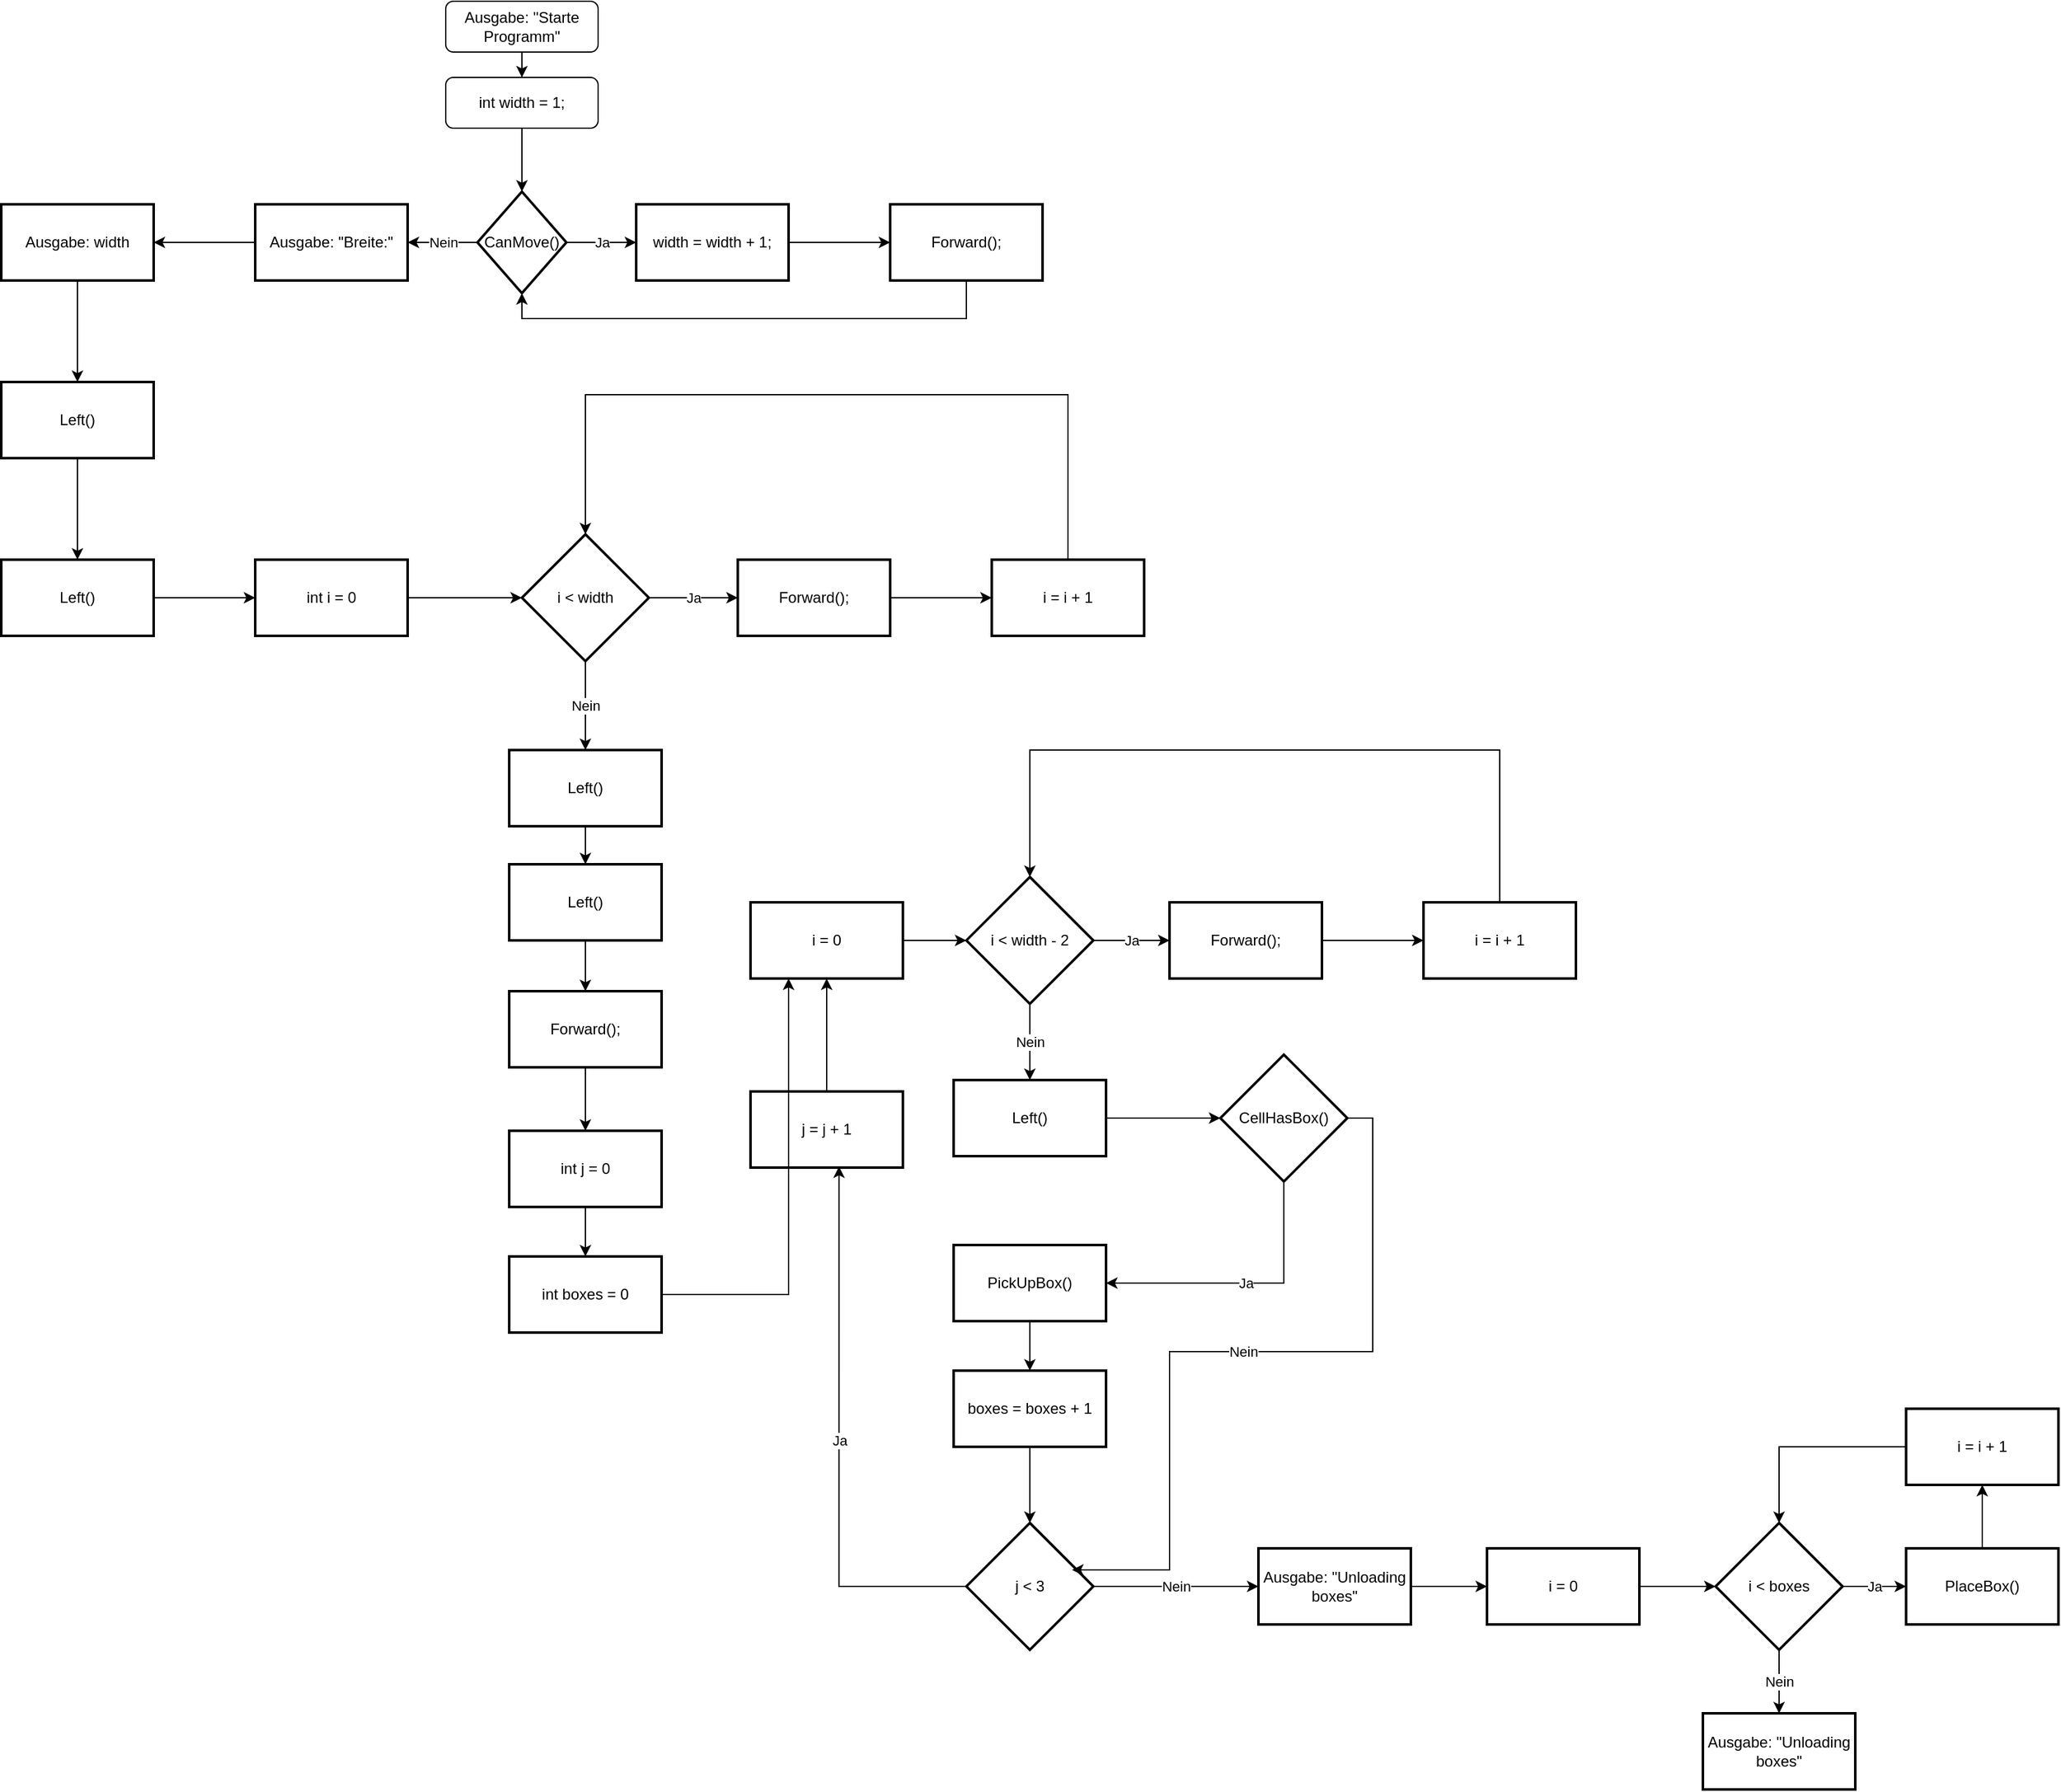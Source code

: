 <mxfile version="26.2.2">
  <diagram id="C5RBs43oDa-KdzZeNtuy" name="Page-1">
    <mxGraphModel dx="4264" dy="2734" grid="1" gridSize="10" guides="1" tooltips="1" connect="1" arrows="1" fold="1" page="1" pageScale="1" pageWidth="827" pageHeight="1169" math="0" shadow="0">
      <root>
        <mxCell id="WIyWlLk6GJQsqaUBKTNV-0" />
        <mxCell id="WIyWlLk6GJQsqaUBKTNV-1" parent="WIyWlLk6GJQsqaUBKTNV-0" />
        <mxCell id="UQ2DM836Tyy0t1lEemUF-16" value="" style="edgeStyle=orthogonalEdgeStyle;rounded=0;orthogonalLoop=1;jettySize=auto;html=1;" parent="WIyWlLk6GJQsqaUBKTNV-1" source="UQ2DM836Tyy0t1lEemUF-0" target="UQ2DM836Tyy0t1lEemUF-15" edge="1">
          <mxGeometry relative="1" as="geometry" />
        </mxCell>
        <mxCell id="UQ2DM836Tyy0t1lEemUF-0" value="Ausgabe: &quot;Starte Programm&quot;" style="rounded=1;whiteSpace=wrap;html=1;fontSize=12;glass=0;strokeWidth=1;shadow=0;" parent="WIyWlLk6GJQsqaUBKTNV-1" vertex="1">
          <mxGeometry x="-1280" y="-1169" width="120" height="40" as="geometry" />
        </mxCell>
        <mxCell id="krHY8QpFGz4U-bWxoSgT-1" value="Ja" style="edgeStyle=orthogonalEdgeStyle;rounded=0;orthogonalLoop=1;jettySize=auto;html=1;exitX=1;exitY=0.5;exitDx=0;exitDy=0;entryX=0;entryY=0.5;entryDx=0;entryDy=0;" edge="1" parent="WIyWlLk6GJQsqaUBKTNV-1" source="UQ2DM836Tyy0t1lEemUF-13" target="UQ2DM836Tyy0t1lEemUF-20">
          <mxGeometry relative="1" as="geometry" />
        </mxCell>
        <mxCell id="krHY8QpFGz4U-bWxoSgT-3" value="Nein" style="edgeStyle=orthogonalEdgeStyle;rounded=0;orthogonalLoop=1;jettySize=auto;html=1;exitX=0;exitY=0.5;exitDx=0;exitDy=0;" edge="1" parent="WIyWlLk6GJQsqaUBKTNV-1" source="UQ2DM836Tyy0t1lEemUF-13" target="UQ2DM836Tyy0t1lEemUF-24">
          <mxGeometry relative="1" as="geometry" />
        </mxCell>
        <mxCell id="UQ2DM836Tyy0t1lEemUF-13" value="CanMove()" style="strokeWidth=2;html=1;shape=rhombus;whiteSpace=wrap;" parent="WIyWlLk6GJQsqaUBKTNV-1" vertex="1">
          <mxGeometry x="-1255" y="-1019" width="70" height="80" as="geometry" />
        </mxCell>
        <mxCell id="UQ2DM836Tyy0t1lEemUF-17" value="" style="edgeStyle=orthogonalEdgeStyle;rounded=0;orthogonalLoop=1;jettySize=auto;html=1;" parent="WIyWlLk6GJQsqaUBKTNV-1" source="UQ2DM836Tyy0t1lEemUF-15" target="UQ2DM836Tyy0t1lEemUF-13" edge="1">
          <mxGeometry relative="1" as="geometry" />
        </mxCell>
        <mxCell id="UQ2DM836Tyy0t1lEemUF-15" value="int width = 1;" style="rounded=1;whiteSpace=wrap;html=1;fontSize=12;glass=0;strokeWidth=1;shadow=0;" parent="WIyWlLk6GJQsqaUBKTNV-1" vertex="1">
          <mxGeometry x="-1280" y="-1109" width="120" height="40" as="geometry" />
        </mxCell>
        <mxCell id="krHY8QpFGz4U-bWxoSgT-5" value="" style="edgeStyle=orthogonalEdgeStyle;rounded=0;orthogonalLoop=1;jettySize=auto;html=1;" edge="1" parent="WIyWlLk6GJQsqaUBKTNV-1" source="UQ2DM836Tyy0t1lEemUF-20" target="krHY8QpFGz4U-bWxoSgT-4">
          <mxGeometry relative="1" as="geometry" />
        </mxCell>
        <mxCell id="UQ2DM836Tyy0t1lEemUF-20" value="width = width + 1;" style="whiteSpace=wrap;html=1;strokeWidth=2;" parent="WIyWlLk6GJQsqaUBKTNV-1" vertex="1">
          <mxGeometry x="-1130" y="-1009" width="120" height="60" as="geometry" />
        </mxCell>
        <mxCell id="UQ2DM836Tyy0t1lEemUF-28" value="" style="edgeStyle=orthogonalEdgeStyle;rounded=0;orthogonalLoop=1;jettySize=auto;html=1;" parent="WIyWlLk6GJQsqaUBKTNV-1" source="UQ2DM836Tyy0t1lEemUF-24" target="UQ2DM836Tyy0t1lEemUF-27" edge="1">
          <mxGeometry relative="1" as="geometry" />
        </mxCell>
        <mxCell id="UQ2DM836Tyy0t1lEemUF-24" value="Ausgabe: &quot;Breite:&quot;" style="whiteSpace=wrap;html=1;strokeWidth=2;" parent="WIyWlLk6GJQsqaUBKTNV-1" vertex="1">
          <mxGeometry x="-1430" y="-1009" width="120" height="60" as="geometry" />
        </mxCell>
        <mxCell id="krHY8QpFGz4U-bWxoSgT-9" value="" style="edgeStyle=orthogonalEdgeStyle;rounded=0;orthogonalLoop=1;jettySize=auto;html=1;" edge="1" parent="WIyWlLk6GJQsqaUBKTNV-1" source="UQ2DM836Tyy0t1lEemUF-27" target="krHY8QpFGz4U-bWxoSgT-8">
          <mxGeometry relative="1" as="geometry" />
        </mxCell>
        <mxCell id="UQ2DM836Tyy0t1lEemUF-27" value="Ausgabe: width" style="whiteSpace=wrap;html=1;strokeWidth=2;" parent="WIyWlLk6GJQsqaUBKTNV-1" vertex="1">
          <mxGeometry x="-1630" y="-1009" width="120" height="60" as="geometry" />
        </mxCell>
        <mxCell id="krHY8QpFGz4U-bWxoSgT-6" style="edgeStyle=orthogonalEdgeStyle;rounded=0;orthogonalLoop=1;jettySize=auto;html=1;entryX=0.5;entryY=1;entryDx=0;entryDy=0;" edge="1" parent="WIyWlLk6GJQsqaUBKTNV-1" source="krHY8QpFGz4U-bWxoSgT-4" target="UQ2DM836Tyy0t1lEemUF-13">
          <mxGeometry relative="1" as="geometry">
            <Array as="points">
              <mxPoint x="-870" y="-919" />
              <mxPoint x="-1220" y="-919" />
            </Array>
          </mxGeometry>
        </mxCell>
        <mxCell id="krHY8QpFGz4U-bWxoSgT-4" value="Forward();" style="whiteSpace=wrap;html=1;strokeWidth=2;" vertex="1" parent="WIyWlLk6GJQsqaUBKTNV-1">
          <mxGeometry x="-930" y="-1009" width="120" height="60" as="geometry" />
        </mxCell>
        <mxCell id="krHY8QpFGz4U-bWxoSgT-11" value="" style="edgeStyle=orthogonalEdgeStyle;rounded=0;orthogonalLoop=1;jettySize=auto;html=1;" edge="1" parent="WIyWlLk6GJQsqaUBKTNV-1" source="krHY8QpFGz4U-bWxoSgT-8" target="krHY8QpFGz4U-bWxoSgT-10">
          <mxGeometry relative="1" as="geometry" />
        </mxCell>
        <mxCell id="krHY8QpFGz4U-bWxoSgT-8" value="Left()" style="whiteSpace=wrap;html=1;strokeWidth=2;" vertex="1" parent="WIyWlLk6GJQsqaUBKTNV-1">
          <mxGeometry x="-1630" y="-869" width="120" height="60" as="geometry" />
        </mxCell>
        <mxCell id="krHY8QpFGz4U-bWxoSgT-13" value="" style="edgeStyle=orthogonalEdgeStyle;rounded=0;orthogonalLoop=1;jettySize=auto;html=1;" edge="1" parent="WIyWlLk6GJQsqaUBKTNV-1" source="krHY8QpFGz4U-bWxoSgT-10" target="krHY8QpFGz4U-bWxoSgT-12">
          <mxGeometry relative="1" as="geometry" />
        </mxCell>
        <mxCell id="krHY8QpFGz4U-bWxoSgT-10" value="Left()" style="whiteSpace=wrap;html=1;strokeWidth=2;" vertex="1" parent="WIyWlLk6GJQsqaUBKTNV-1">
          <mxGeometry x="-1630" y="-729" width="120" height="60" as="geometry" />
        </mxCell>
        <mxCell id="krHY8QpFGz4U-bWxoSgT-15" style="edgeStyle=orthogonalEdgeStyle;rounded=0;orthogonalLoop=1;jettySize=auto;html=1;exitX=1;exitY=0.5;exitDx=0;exitDy=0;" edge="1" parent="WIyWlLk6GJQsqaUBKTNV-1" source="krHY8QpFGz4U-bWxoSgT-12" target="krHY8QpFGz4U-bWxoSgT-14">
          <mxGeometry relative="1" as="geometry" />
        </mxCell>
        <mxCell id="krHY8QpFGz4U-bWxoSgT-12" value="int i = 0" style="whiteSpace=wrap;html=1;strokeWidth=2;" vertex="1" parent="WIyWlLk6GJQsqaUBKTNV-1">
          <mxGeometry x="-1430" y="-729" width="120" height="60" as="geometry" />
        </mxCell>
        <mxCell id="krHY8QpFGz4U-bWxoSgT-17" value="Ja" style="edgeStyle=orthogonalEdgeStyle;rounded=0;orthogonalLoop=1;jettySize=auto;html=1;exitX=1;exitY=0.5;exitDx=0;exitDy=0;exitPerimeter=0;" edge="1" parent="WIyWlLk6GJQsqaUBKTNV-1" source="krHY8QpFGz4U-bWxoSgT-14" target="krHY8QpFGz4U-bWxoSgT-16">
          <mxGeometry relative="1" as="geometry" />
        </mxCell>
        <mxCell id="krHY8QpFGz4U-bWxoSgT-25" value="Nein" style="edgeStyle=orthogonalEdgeStyle;rounded=0;orthogonalLoop=1;jettySize=auto;html=1;exitX=0.5;exitY=1;exitDx=0;exitDy=0;exitPerimeter=0;" edge="1" parent="WIyWlLk6GJQsqaUBKTNV-1" source="krHY8QpFGz4U-bWxoSgT-14" target="krHY8QpFGz4U-bWxoSgT-23">
          <mxGeometry relative="1" as="geometry" />
        </mxCell>
        <mxCell id="krHY8QpFGz4U-bWxoSgT-14" value="i &amp;lt; width" style="strokeWidth=2;html=1;shape=mxgraph.flowchart.decision;whiteSpace=wrap;" vertex="1" parent="WIyWlLk6GJQsqaUBKTNV-1">
          <mxGeometry x="-1220" y="-749" width="100" height="100" as="geometry" />
        </mxCell>
        <mxCell id="krHY8QpFGz4U-bWxoSgT-19" value="" style="edgeStyle=orthogonalEdgeStyle;rounded=0;orthogonalLoop=1;jettySize=auto;html=1;" edge="1" parent="WIyWlLk6GJQsqaUBKTNV-1" source="krHY8QpFGz4U-bWxoSgT-16" target="krHY8QpFGz4U-bWxoSgT-18">
          <mxGeometry relative="1" as="geometry" />
        </mxCell>
        <mxCell id="krHY8QpFGz4U-bWxoSgT-16" value="Forward();" style="whiteSpace=wrap;html=1;strokeWidth=2;" vertex="1" parent="WIyWlLk6GJQsqaUBKTNV-1">
          <mxGeometry x="-1050" y="-729" width="120" height="60" as="geometry" />
        </mxCell>
        <mxCell id="krHY8QpFGz4U-bWxoSgT-18" value="i = i + 1" style="whiteSpace=wrap;html=1;strokeWidth=2;" vertex="1" parent="WIyWlLk6GJQsqaUBKTNV-1">
          <mxGeometry x="-850" y="-729" width="120" height="60" as="geometry" />
        </mxCell>
        <mxCell id="krHY8QpFGz4U-bWxoSgT-21" style="edgeStyle=orthogonalEdgeStyle;rounded=0;orthogonalLoop=1;jettySize=auto;html=1;exitX=0.5;exitY=0;exitDx=0;exitDy=0;entryX=0.5;entryY=0;entryDx=0;entryDy=0;entryPerimeter=0;" edge="1" parent="WIyWlLk6GJQsqaUBKTNV-1" source="krHY8QpFGz4U-bWxoSgT-18" target="krHY8QpFGz4U-bWxoSgT-14">
          <mxGeometry relative="1" as="geometry">
            <Array as="points">
              <mxPoint x="-790" y="-859" />
              <mxPoint x="-1170" y="-859" />
            </Array>
          </mxGeometry>
        </mxCell>
        <mxCell id="krHY8QpFGz4U-bWxoSgT-26" value="" style="edgeStyle=orthogonalEdgeStyle;rounded=0;orthogonalLoop=1;jettySize=auto;html=1;" edge="1" parent="WIyWlLk6GJQsqaUBKTNV-1" source="krHY8QpFGz4U-bWxoSgT-23" target="krHY8QpFGz4U-bWxoSgT-24">
          <mxGeometry relative="1" as="geometry" />
        </mxCell>
        <mxCell id="krHY8QpFGz4U-bWxoSgT-23" value="Left()" style="whiteSpace=wrap;html=1;strokeWidth=2;" vertex="1" parent="WIyWlLk6GJQsqaUBKTNV-1">
          <mxGeometry x="-1230" y="-579" width="120" height="60" as="geometry" />
        </mxCell>
        <mxCell id="krHY8QpFGz4U-bWxoSgT-33" style="edgeStyle=orthogonalEdgeStyle;rounded=0;orthogonalLoop=1;jettySize=auto;html=1;exitX=0.5;exitY=1;exitDx=0;exitDy=0;" edge="1" parent="WIyWlLk6GJQsqaUBKTNV-1" source="krHY8QpFGz4U-bWxoSgT-24" target="krHY8QpFGz4U-bWxoSgT-32">
          <mxGeometry relative="1" as="geometry" />
        </mxCell>
        <mxCell id="krHY8QpFGz4U-bWxoSgT-24" value="Left()" style="whiteSpace=wrap;html=1;strokeWidth=2;" vertex="1" parent="WIyWlLk6GJQsqaUBKTNV-1">
          <mxGeometry x="-1230" y="-489" width="120" height="60" as="geometry" />
        </mxCell>
        <mxCell id="krHY8QpFGz4U-bWxoSgT-60" style="edgeStyle=orthogonalEdgeStyle;rounded=0;orthogonalLoop=1;jettySize=auto;html=1;exitX=0.5;exitY=1;exitDx=0;exitDy=0;" edge="1" parent="WIyWlLk6GJQsqaUBKTNV-1" source="krHY8QpFGz4U-bWxoSgT-27" target="krHY8QpFGz4U-bWxoSgT-59">
          <mxGeometry relative="1" as="geometry" />
        </mxCell>
        <mxCell id="krHY8QpFGz4U-bWxoSgT-27" value="int j = 0" style="whiteSpace=wrap;html=1;strokeWidth=2;" vertex="1" parent="WIyWlLk6GJQsqaUBKTNV-1">
          <mxGeometry x="-1230" y="-279" width="120" height="60" as="geometry" />
        </mxCell>
        <mxCell id="krHY8QpFGz4U-bWxoSgT-35" style="edgeStyle=orthogonalEdgeStyle;rounded=0;orthogonalLoop=1;jettySize=auto;html=1;exitX=1;exitY=0.5;exitDx=0;exitDy=0;" edge="1" parent="WIyWlLk6GJQsqaUBKTNV-1" source="krHY8QpFGz4U-bWxoSgT-29" target="krHY8QpFGz4U-bWxoSgT-31">
          <mxGeometry relative="1" as="geometry" />
        </mxCell>
        <mxCell id="krHY8QpFGz4U-bWxoSgT-29" value="i = 0" style="whiteSpace=wrap;html=1;strokeWidth=2;" vertex="1" parent="WIyWlLk6GJQsqaUBKTNV-1">
          <mxGeometry x="-1040" y="-459" width="120" height="60" as="geometry" />
        </mxCell>
        <mxCell id="krHY8QpFGz4U-bWxoSgT-38" value="Ja" style="edgeStyle=orthogonalEdgeStyle;rounded=0;orthogonalLoop=1;jettySize=auto;html=1;exitX=1;exitY=0.5;exitDx=0;exitDy=0;exitPerimeter=0;" edge="1" parent="WIyWlLk6GJQsqaUBKTNV-1" source="krHY8QpFGz4U-bWxoSgT-31" target="krHY8QpFGz4U-bWxoSgT-36">
          <mxGeometry relative="1" as="geometry" />
        </mxCell>
        <mxCell id="krHY8QpFGz4U-bWxoSgT-42" value="Nein" style="edgeStyle=orthogonalEdgeStyle;rounded=0;orthogonalLoop=1;jettySize=auto;html=1;exitX=0.5;exitY=1;exitDx=0;exitDy=0;exitPerimeter=0;" edge="1" parent="WIyWlLk6GJQsqaUBKTNV-1" source="krHY8QpFGz4U-bWxoSgT-31" target="krHY8QpFGz4U-bWxoSgT-41">
          <mxGeometry relative="1" as="geometry" />
        </mxCell>
        <mxCell id="krHY8QpFGz4U-bWxoSgT-31" value="i &amp;lt; width - 2" style="strokeWidth=2;html=1;shape=mxgraph.flowchart.decision;whiteSpace=wrap;" vertex="1" parent="WIyWlLk6GJQsqaUBKTNV-1">
          <mxGeometry x="-870" y="-479" width="100" height="100" as="geometry" />
        </mxCell>
        <mxCell id="krHY8QpFGz4U-bWxoSgT-34" style="edgeStyle=orthogonalEdgeStyle;rounded=0;orthogonalLoop=1;jettySize=auto;html=1;exitX=0.5;exitY=1;exitDx=0;exitDy=0;" edge="1" parent="WIyWlLk6GJQsqaUBKTNV-1" source="krHY8QpFGz4U-bWxoSgT-32" target="krHY8QpFGz4U-bWxoSgT-27">
          <mxGeometry relative="1" as="geometry" />
        </mxCell>
        <mxCell id="krHY8QpFGz4U-bWxoSgT-32" value="Forward();" style="whiteSpace=wrap;html=1;strokeWidth=2;" vertex="1" parent="WIyWlLk6GJQsqaUBKTNV-1">
          <mxGeometry x="-1230" y="-389" width="120" height="60" as="geometry" />
        </mxCell>
        <mxCell id="krHY8QpFGz4U-bWxoSgT-39" style="edgeStyle=orthogonalEdgeStyle;rounded=0;orthogonalLoop=1;jettySize=auto;html=1;exitX=1;exitY=0.5;exitDx=0;exitDy=0;" edge="1" parent="WIyWlLk6GJQsqaUBKTNV-1" source="krHY8QpFGz4U-bWxoSgT-36" target="krHY8QpFGz4U-bWxoSgT-37">
          <mxGeometry relative="1" as="geometry" />
        </mxCell>
        <mxCell id="krHY8QpFGz4U-bWxoSgT-36" value="Forward();" style="whiteSpace=wrap;html=1;strokeWidth=2;" vertex="1" parent="WIyWlLk6GJQsqaUBKTNV-1">
          <mxGeometry x="-710" y="-459" width="120" height="60" as="geometry" />
        </mxCell>
        <mxCell id="krHY8QpFGz4U-bWxoSgT-37" value="i = i + 1" style="whiteSpace=wrap;html=1;strokeWidth=2;" vertex="1" parent="WIyWlLk6GJQsqaUBKTNV-1">
          <mxGeometry x="-510" y="-459" width="120" height="60" as="geometry" />
        </mxCell>
        <mxCell id="krHY8QpFGz4U-bWxoSgT-40" style="edgeStyle=orthogonalEdgeStyle;rounded=0;orthogonalLoop=1;jettySize=auto;html=1;exitX=0.5;exitY=0;exitDx=0;exitDy=0;entryX=0.5;entryY=0;entryDx=0;entryDy=0;entryPerimeter=0;" edge="1" parent="WIyWlLk6GJQsqaUBKTNV-1" source="krHY8QpFGz4U-bWxoSgT-37" target="krHY8QpFGz4U-bWxoSgT-31">
          <mxGeometry relative="1" as="geometry">
            <Array as="points">
              <mxPoint x="-450" y="-579" />
              <mxPoint x="-820" y="-579" />
            </Array>
          </mxGeometry>
        </mxCell>
        <mxCell id="krHY8QpFGz4U-bWxoSgT-76" style="edgeStyle=orthogonalEdgeStyle;rounded=0;orthogonalLoop=1;jettySize=auto;html=1;exitX=1;exitY=0.5;exitDx=0;exitDy=0;" edge="1" parent="WIyWlLk6GJQsqaUBKTNV-1" source="krHY8QpFGz4U-bWxoSgT-41" target="krHY8QpFGz4U-bWxoSgT-75">
          <mxGeometry relative="1" as="geometry" />
        </mxCell>
        <mxCell id="krHY8QpFGz4U-bWxoSgT-41" value="Left()" style="whiteSpace=wrap;html=1;strokeWidth=2;" vertex="1" parent="WIyWlLk6GJQsqaUBKTNV-1">
          <mxGeometry x="-880" y="-319" width="120" height="60" as="geometry" />
        </mxCell>
        <mxCell id="krHY8QpFGz4U-bWxoSgT-45" value="Ja" style="edgeStyle=orthogonalEdgeStyle;rounded=0;orthogonalLoop=1;jettySize=auto;html=1;exitX=0;exitY=0.5;exitDx=0;exitDy=0;exitPerimeter=0;entryX=0.581;entryY=0.985;entryDx=0;entryDy=0;entryPerimeter=0;" edge="1" parent="WIyWlLk6GJQsqaUBKTNV-1" source="krHY8QpFGz4U-bWxoSgT-43" target="krHY8QpFGz4U-bWxoSgT-48">
          <mxGeometry relative="1" as="geometry" />
        </mxCell>
        <mxCell id="krHY8QpFGz4U-bWxoSgT-47" value="Nein" style="edgeStyle=orthogonalEdgeStyle;rounded=0;orthogonalLoop=1;jettySize=auto;html=1;exitX=1;exitY=0.5;exitDx=0;exitDy=0;exitPerimeter=0;" edge="1" parent="WIyWlLk6GJQsqaUBKTNV-1" source="krHY8QpFGz4U-bWxoSgT-43" target="krHY8QpFGz4U-bWxoSgT-46">
          <mxGeometry relative="1" as="geometry" />
        </mxCell>
        <mxCell id="krHY8QpFGz4U-bWxoSgT-43" value="j &amp;lt; 3" style="strokeWidth=2;html=1;shape=mxgraph.flowchart.decision;whiteSpace=wrap;" vertex="1" parent="WIyWlLk6GJQsqaUBKTNV-1">
          <mxGeometry x="-870" y="30" width="100" height="100" as="geometry" />
        </mxCell>
        <mxCell id="krHY8QpFGz4U-bWxoSgT-67" value="" style="edgeStyle=orthogonalEdgeStyle;rounded=0;orthogonalLoop=1;jettySize=auto;html=1;" edge="1" parent="WIyWlLk6GJQsqaUBKTNV-1" source="krHY8QpFGz4U-bWxoSgT-46" target="krHY8QpFGz4U-bWxoSgT-64">
          <mxGeometry relative="1" as="geometry" />
        </mxCell>
        <mxCell id="krHY8QpFGz4U-bWxoSgT-46" value="Ausgabe: &quot;Unloading boxes&quot;" style="whiteSpace=wrap;html=1;strokeWidth=2;" vertex="1" parent="WIyWlLk6GJQsqaUBKTNV-1">
          <mxGeometry x="-640" y="50" width="120" height="60" as="geometry" />
        </mxCell>
        <mxCell id="krHY8QpFGz4U-bWxoSgT-49" style="edgeStyle=orthogonalEdgeStyle;rounded=0;orthogonalLoop=1;jettySize=auto;html=1;exitX=0.5;exitY=0;exitDx=0;exitDy=0;" edge="1" parent="WIyWlLk6GJQsqaUBKTNV-1" source="krHY8QpFGz4U-bWxoSgT-48" target="krHY8QpFGz4U-bWxoSgT-29">
          <mxGeometry relative="1" as="geometry" />
        </mxCell>
        <mxCell id="krHY8QpFGz4U-bWxoSgT-48" value="j = j + 1" style="whiteSpace=wrap;html=1;strokeWidth=2;" vertex="1" parent="WIyWlLk6GJQsqaUBKTNV-1">
          <mxGeometry x="-1040" y="-310" width="120" height="60" as="geometry" />
        </mxCell>
        <mxCell id="krHY8QpFGz4U-bWxoSgT-57" value="" style="edgeStyle=orthogonalEdgeStyle;rounded=0;orthogonalLoop=1;jettySize=auto;html=1;" edge="1" parent="WIyWlLk6GJQsqaUBKTNV-1" source="krHY8QpFGz4U-bWxoSgT-53" target="krHY8QpFGz4U-bWxoSgT-56">
          <mxGeometry relative="1" as="geometry" />
        </mxCell>
        <mxCell id="krHY8QpFGz4U-bWxoSgT-53" value="PickUpBox()" style="whiteSpace=wrap;html=1;strokeWidth=2;" vertex="1" parent="WIyWlLk6GJQsqaUBKTNV-1">
          <mxGeometry x="-880" y="-189" width="120" height="60" as="geometry" />
        </mxCell>
        <mxCell id="krHY8QpFGz4U-bWxoSgT-58" value="" style="edgeStyle=orthogonalEdgeStyle;rounded=0;orthogonalLoop=1;jettySize=auto;html=1;" edge="1" parent="WIyWlLk6GJQsqaUBKTNV-1" source="krHY8QpFGz4U-bWxoSgT-56" target="krHY8QpFGz4U-bWxoSgT-43">
          <mxGeometry relative="1" as="geometry" />
        </mxCell>
        <mxCell id="krHY8QpFGz4U-bWxoSgT-56" value="boxes = boxes + 1" style="whiteSpace=wrap;html=1;strokeWidth=2;" vertex="1" parent="WIyWlLk6GJQsqaUBKTNV-1">
          <mxGeometry x="-880" y="-90" width="120" height="60" as="geometry" />
        </mxCell>
        <mxCell id="krHY8QpFGz4U-bWxoSgT-62" style="edgeStyle=orthogonalEdgeStyle;rounded=0;orthogonalLoop=1;jettySize=auto;html=1;exitX=1;exitY=0.5;exitDx=0;exitDy=0;entryX=0.25;entryY=1;entryDx=0;entryDy=0;" edge="1" parent="WIyWlLk6GJQsqaUBKTNV-1" source="krHY8QpFGz4U-bWxoSgT-59" target="krHY8QpFGz4U-bWxoSgT-29">
          <mxGeometry relative="1" as="geometry" />
        </mxCell>
        <mxCell id="krHY8QpFGz4U-bWxoSgT-59" value="int boxes = 0" style="whiteSpace=wrap;html=1;strokeWidth=2;" vertex="1" parent="WIyWlLk6GJQsqaUBKTNV-1">
          <mxGeometry x="-1230" y="-180" width="120" height="60" as="geometry" />
        </mxCell>
        <mxCell id="krHY8QpFGz4U-bWxoSgT-68" value="" style="edgeStyle=orthogonalEdgeStyle;rounded=0;orthogonalLoop=1;jettySize=auto;html=1;" edge="1" parent="WIyWlLk6GJQsqaUBKTNV-1" source="krHY8QpFGz4U-bWxoSgT-64" target="krHY8QpFGz4U-bWxoSgT-65">
          <mxGeometry relative="1" as="geometry" />
        </mxCell>
        <mxCell id="krHY8QpFGz4U-bWxoSgT-64" value="i = 0" style="whiteSpace=wrap;html=1;strokeWidth=2;" vertex="1" parent="WIyWlLk6GJQsqaUBKTNV-1">
          <mxGeometry x="-460" y="50" width="120" height="60" as="geometry" />
        </mxCell>
        <mxCell id="krHY8QpFGz4U-bWxoSgT-69" value="Ja" style="edgeStyle=orthogonalEdgeStyle;rounded=0;orthogonalLoop=1;jettySize=auto;html=1;exitX=1;exitY=0.5;exitDx=0;exitDy=0;exitPerimeter=0;" edge="1" parent="WIyWlLk6GJQsqaUBKTNV-1" source="krHY8QpFGz4U-bWxoSgT-65" target="krHY8QpFGz4U-bWxoSgT-66">
          <mxGeometry relative="1" as="geometry" />
        </mxCell>
        <mxCell id="krHY8QpFGz4U-bWxoSgT-74" value="Nein" style="edgeStyle=orthogonalEdgeStyle;rounded=0;orthogonalLoop=1;jettySize=auto;html=1;exitX=0.5;exitY=1;exitDx=0;exitDy=0;exitPerimeter=0;" edge="1" parent="WIyWlLk6GJQsqaUBKTNV-1" source="krHY8QpFGz4U-bWxoSgT-65" target="krHY8QpFGz4U-bWxoSgT-73">
          <mxGeometry relative="1" as="geometry" />
        </mxCell>
        <mxCell id="krHY8QpFGz4U-bWxoSgT-65" value="i &amp;lt; boxes" style="strokeWidth=2;html=1;shape=mxgraph.flowchart.decision;whiteSpace=wrap;" vertex="1" parent="WIyWlLk6GJQsqaUBKTNV-1">
          <mxGeometry x="-280" y="30" width="100" height="100" as="geometry" />
        </mxCell>
        <mxCell id="krHY8QpFGz4U-bWxoSgT-71" style="edgeStyle=orthogonalEdgeStyle;rounded=0;orthogonalLoop=1;jettySize=auto;html=1;exitX=0.5;exitY=0;exitDx=0;exitDy=0;" edge="1" parent="WIyWlLk6GJQsqaUBKTNV-1" source="krHY8QpFGz4U-bWxoSgT-66" target="krHY8QpFGz4U-bWxoSgT-70">
          <mxGeometry relative="1" as="geometry" />
        </mxCell>
        <mxCell id="krHY8QpFGz4U-bWxoSgT-66" value="PlaceBox()" style="whiteSpace=wrap;html=1;strokeWidth=2;" vertex="1" parent="WIyWlLk6GJQsqaUBKTNV-1">
          <mxGeometry x="-130" y="50" width="120" height="60" as="geometry" />
        </mxCell>
        <mxCell id="krHY8QpFGz4U-bWxoSgT-72" style="edgeStyle=orthogonalEdgeStyle;rounded=0;orthogonalLoop=1;jettySize=auto;html=1;exitX=0;exitY=0.5;exitDx=0;exitDy=0;" edge="1" parent="WIyWlLk6GJQsqaUBKTNV-1" source="krHY8QpFGz4U-bWxoSgT-70" target="krHY8QpFGz4U-bWxoSgT-65">
          <mxGeometry relative="1" as="geometry" />
        </mxCell>
        <mxCell id="krHY8QpFGz4U-bWxoSgT-70" value="i = i + 1" style="whiteSpace=wrap;html=1;strokeWidth=2;" vertex="1" parent="WIyWlLk6GJQsqaUBKTNV-1">
          <mxGeometry x="-130" y="-60" width="120" height="60" as="geometry" />
        </mxCell>
        <mxCell id="krHY8QpFGz4U-bWxoSgT-73" value="Ausgabe: &quot;Unloading boxes&quot;" style="whiteSpace=wrap;html=1;strokeWidth=2;" vertex="1" parent="WIyWlLk6GJQsqaUBKTNV-1">
          <mxGeometry x="-290" y="180" width="120" height="60" as="geometry" />
        </mxCell>
        <mxCell id="krHY8QpFGz4U-bWxoSgT-77" value="Ja" style="edgeStyle=orthogonalEdgeStyle;rounded=0;orthogonalLoop=1;jettySize=auto;html=1;exitX=0.5;exitY=1;exitDx=0;exitDy=0;exitPerimeter=0;entryX=1;entryY=0.5;entryDx=0;entryDy=0;" edge="1" parent="WIyWlLk6GJQsqaUBKTNV-1" source="krHY8QpFGz4U-bWxoSgT-75" target="krHY8QpFGz4U-bWxoSgT-53">
          <mxGeometry relative="1" as="geometry" />
        </mxCell>
        <mxCell id="krHY8QpFGz4U-bWxoSgT-75" value="CellHasBox()" style="strokeWidth=2;html=1;shape=mxgraph.flowchart.decision;whiteSpace=wrap;" vertex="1" parent="WIyWlLk6GJQsqaUBKTNV-1">
          <mxGeometry x="-670" y="-339" width="100" height="100" as="geometry" />
        </mxCell>
        <mxCell id="krHY8QpFGz4U-bWxoSgT-78" value="Nein" style="edgeStyle=orthogonalEdgeStyle;rounded=0;orthogonalLoop=1;jettySize=auto;html=1;exitX=1;exitY=0.5;exitDx=0;exitDy=0;exitPerimeter=0;entryX=0.832;entryY=0.37;entryDx=0;entryDy=0;entryPerimeter=0;" edge="1" parent="WIyWlLk6GJQsqaUBKTNV-1" source="krHY8QpFGz4U-bWxoSgT-75" target="krHY8QpFGz4U-bWxoSgT-43">
          <mxGeometry relative="1" as="geometry">
            <Array as="points">
              <mxPoint x="-550" y="-289" />
              <mxPoint x="-550" y="-105" />
              <mxPoint x="-710" y="-105" />
              <mxPoint x="-710" y="67" />
            </Array>
          </mxGeometry>
        </mxCell>
      </root>
    </mxGraphModel>
  </diagram>
</mxfile>

